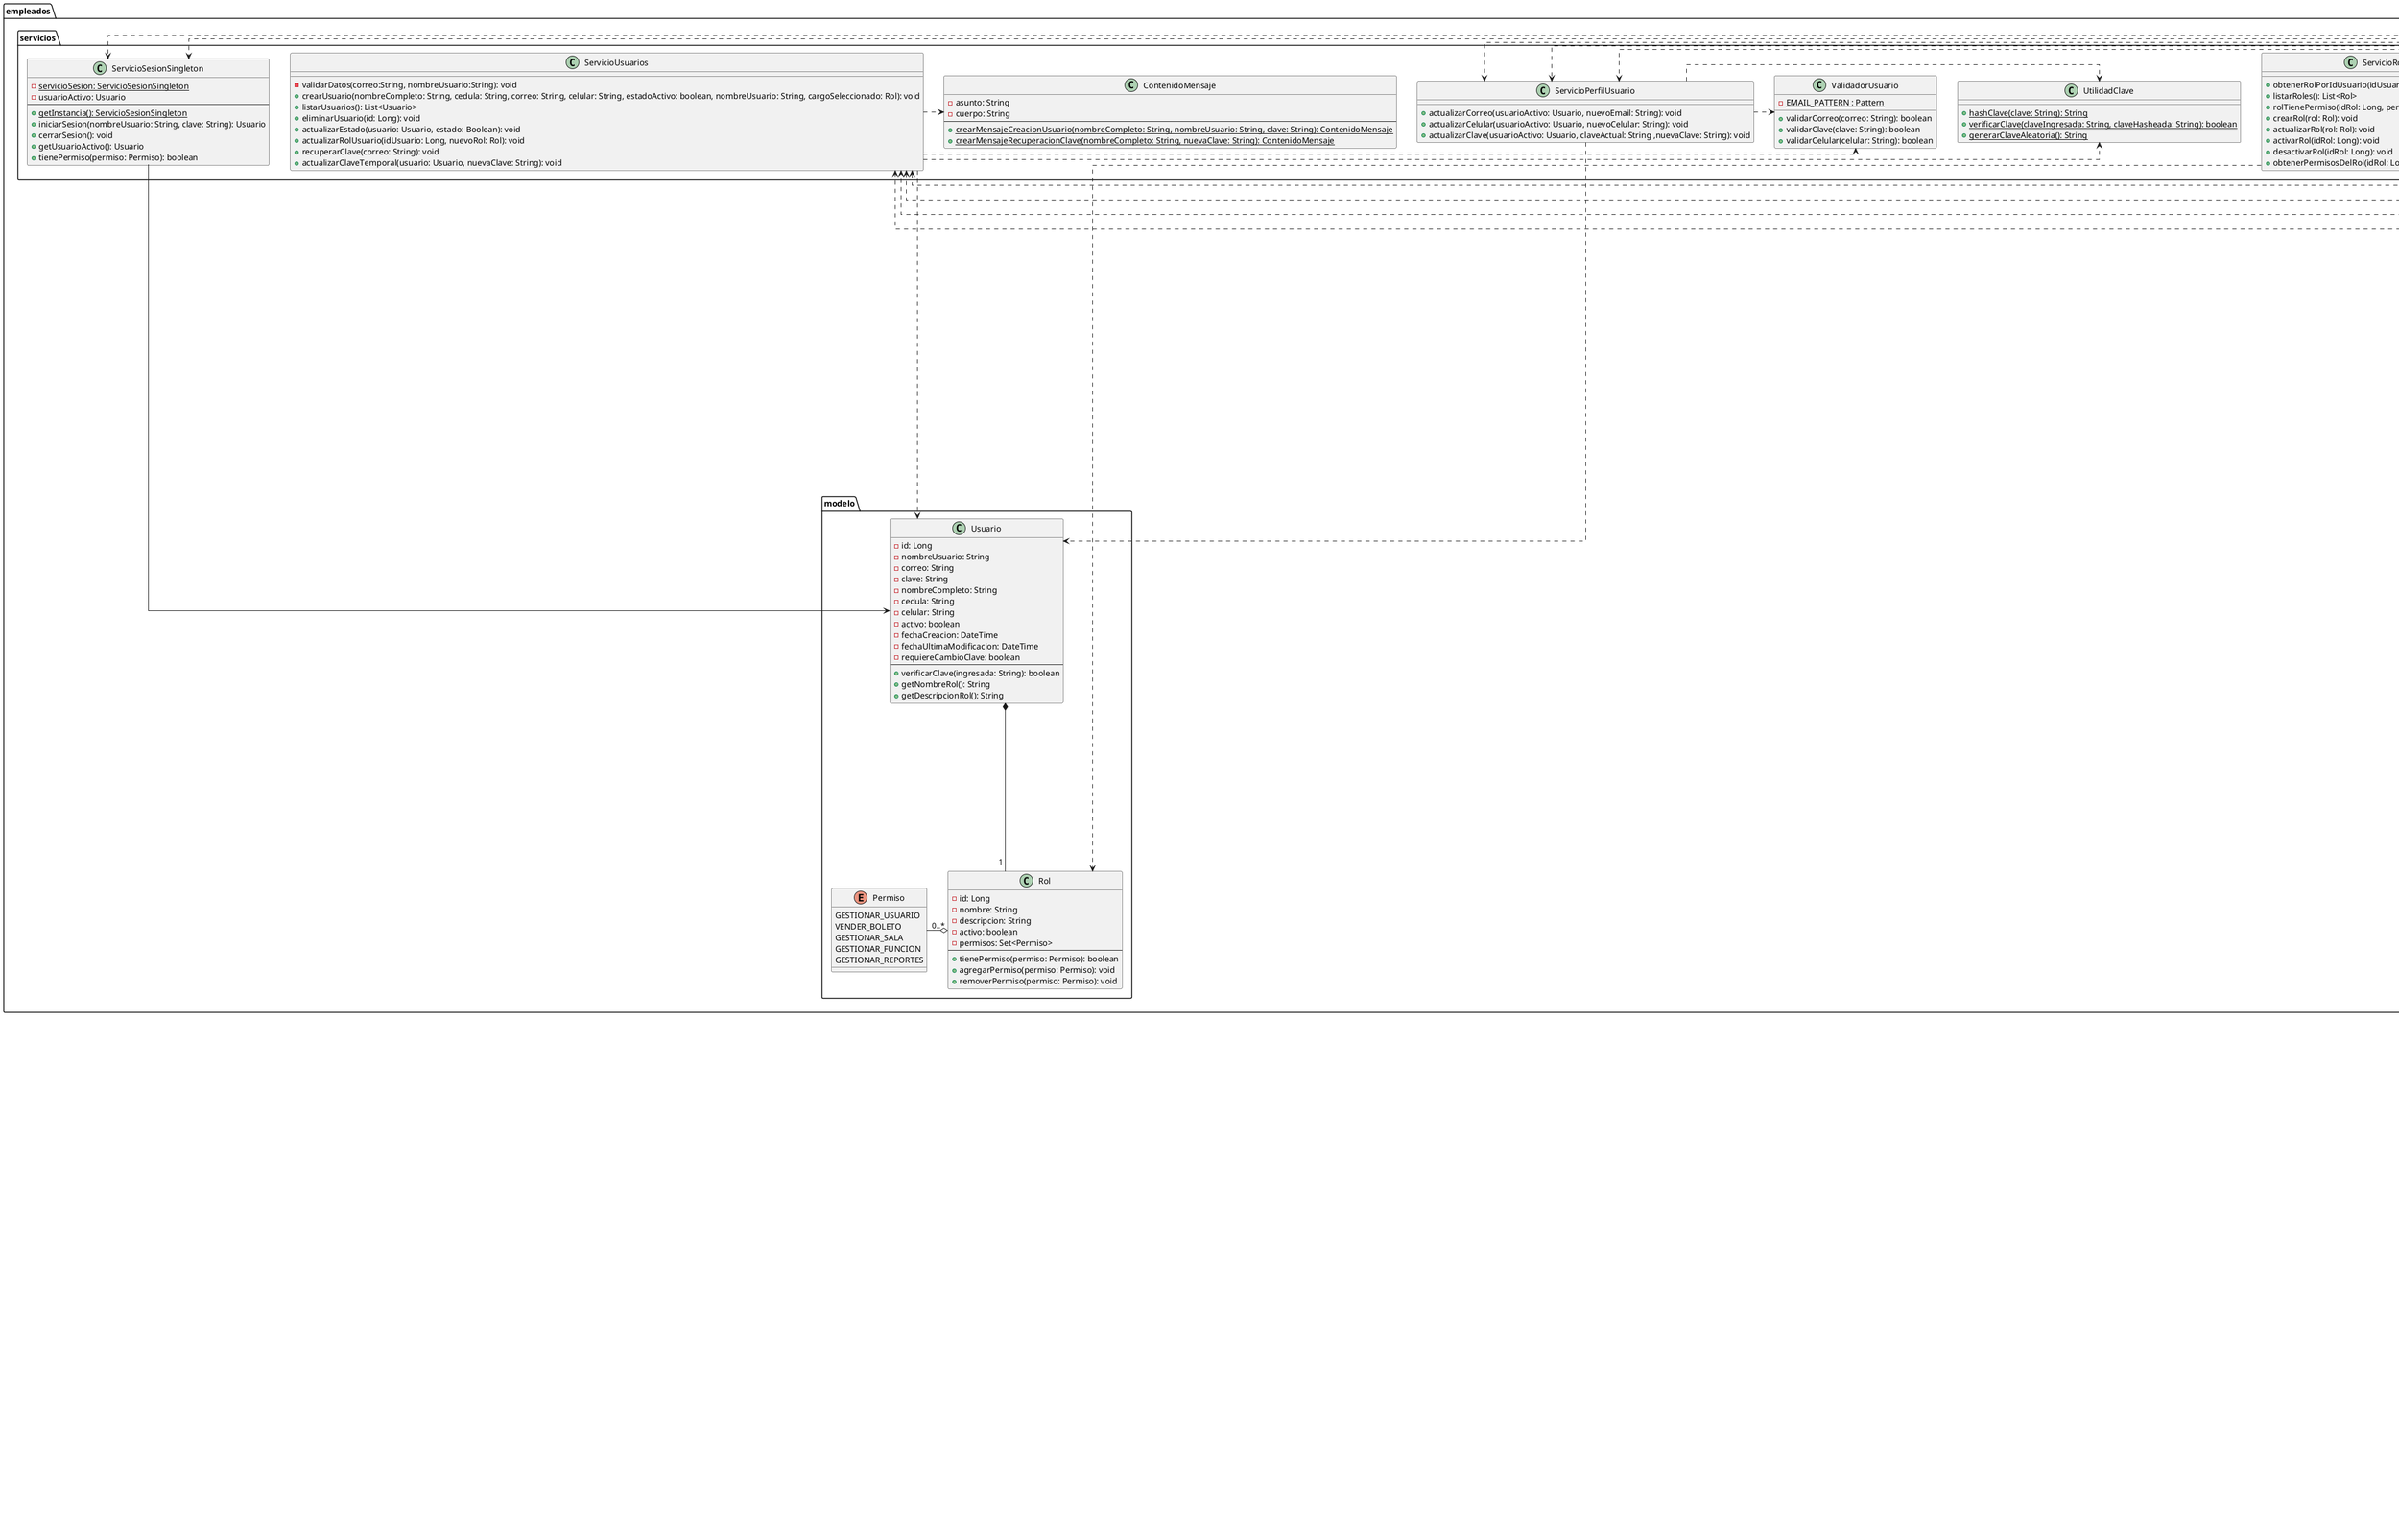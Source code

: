 @startuml General_DiagramaDeClases
skinparam linetype ortho

package empleados {
' ============================== MODELO DE DOMINIO ==============================
package modelo {
'package entidades{
class Usuario {
  - id: Long
  - nombreUsuario: String
  - correo: String
  - clave: String
  - nombreCompleto: String
  - cedula: String
  - celular: String
  - activo: boolean
  - fechaCreacion: DateTime
  - fechaUltimaModificacion: DateTime
  - requiereCambioClave: boolean
  --
  + verificarClave(ingresada: String): boolean
  + getNombreRol(): String
  + getDescripcionRol(): String
}

class Rol {
  - id: Long
  - nombre: String
  - descripcion: String
  - activo: boolean
  - permisos: Set<Permiso>
  --
  + tienePermiso(permiso: Permiso): boolean
  + agregarPermiso(permiso: Permiso): void
  + removerPermiso(permiso: Permiso): void
}

enum Permiso {
    GESTIONAR_USUARIO
    VENDER_BOLETO
    GESTIONAR_SALA
    GESTIONAR_FUNCION
    GESTIONAR_REPORTES
}
'}

}

Usuario  *-- "1" Rol
Permiso "0..*" -o  Rol

' ============================== SERVICIOS ==============================

package servicios{

' ============================== SERVICIOS DE VALIDACIÓN ==============================
class ValidadorUsuario {
    - {static} EMAIL_PATTERN : Pattern
   + validarCorreo(correo: String): boolean
   + validarClave(clave: String): boolean
   + validarCelular(celular: String): boolean
}

' ============================== SERVICIOS DE SESIÓN Y SEGURIDAD ==============================
class ServicioSesionSingleton {
  - {static} servicioSesion: ServicioSesionSingleton
  - usuarioActivo: Usuario
  --
  + {static} getInstancia(): ServicioSesionSingleton
  + iniciarSesion(nombreUsuario: String, clave: String): Usuario
  + cerrarSesion(): void
  + getUsuarioActivo(): Usuario
  + tienePermiso(permiso: Permiso): boolean
}

class UtilidadClave {
  + {static} hashClave(clave: String): String
  + {static} verificarClave(claveIngresada: String, claveHasheada: String): boolean
  + {static} generarClaveAleatoria(): String
}

' ============================== SERVICIOS DE GESTIÓN DE USUARIOS ==============================
class ServicioUsuarios {
  - validarDatos(correo:String, nombreUsuario:String): void
  + crearUsuario(nombreCompleto: String, cedula: String, correo: String, celular: String, estadoActivo: boolean, nombreUsuario: String, cargoSeleccionado: Rol): void
'  + buscarUsuarioPorCorreo(correo: String): Usuario
'  + buscarUsuarioPorNombreUsuario(nombreUsuario: String): Usuario
'  + buscarUsuarioPorId(id: Long): Usuario
  + listarUsuarios(): List<Usuario>
  + eliminarUsuario(id: Long): void
  + actualizarEstado(usuario: Usuario, estado: Boolean): void
  + actualizarRolUsuario(idUsuario: Long, nuevoRol: Rol): void
  + recuperarClave(correo: String): void
  + actualizarClaveTemporal(usuario: Usuario, nuevaClave: String): void
}

class ServicioPerfilUsuario {
'  + puedeActualizarPerfil(usuario: Usuario, id: Long): boolean
'  + cambiarClave(usuario: Usuario, antigua: String, nueva: String): boolean
'  + obtenerPerfil(id: Long): Usuario
'  + actualizarPerfil(usuario: Usuario, correo: String, celular: String): void
+actualizarCorreo(usuarioActivo: Usuario, nuevoEmail: String): void
+actualizarCelular(usuarioActivo: Usuario, nuevoCelular: String): void
+actualizarClave(usuarioActivo: Usuario, claveActual: String ,nuevaClave: String): void
}

class ServicioRoles {
  + obtenerRolPorIdUsuario(idUsuario: Long): Rol
  + listarRoles(): List<Rol>
  + rolTienePermiso(idRol: Long, permiso: Permiso): boolean
  + crearRol(rol: Rol): void
  + actualizarRol(rol: Rol): void
  + activarRol(idRol: Long): void
  + desactivarRol(idRol: Long): void
  + obtenerPermisosDelRol(idRol: Long): Set<Permiso>
}

' ============================== SERVICIOS DE COMUNICACIÓN ==============================
class ContenidoMensaje {
  - asunto: String
  - cuerpo: String
  --
  + {static} crearMensajeCreacionUsuario(nombreCompleto: String, nombreUsuario: String, clave: String): ContenidoMensaje
  + {static} crearMensajeRecuperacionClave(nombreCompleto: String, nuevaClave: String): ContenidoMensaje
}

}

' ============================== RELACIONES DE DEPENDENCIA ==============================

ServicioUsuarios .> ValidadorUsuario
ServicioUsuarios .> UtilidadClave
ServicioUsuarios .> ContenidoMensaje
ServicioPerfilUsuario .> ValidadorUsuario
ServicioPerfilUsuario .> UtilidadClave
ServicioPerfilUsuario .> Usuario
ServicioUsuarios ..> Usuario
ServicioSesionSingleton ---> Usuario
ServicioRoles ...> Rol

package controladores {

' ============================== CONTROLADORES PRINCIPALES ==============================
class ControladorGestionUsuarios {
  + initialize(): void
  + onAgregarUsuario(): void
  + onEliminar(): void
  + onBuscar(): void
  + onLimpiar(): void
  + onBackAction(): void
}

class ControladorLogin {
  + initialize(): void
  + onIniciarSesion(): void
  + onRecuperarContrasena(): void
  + validarCampos(): boolean
}

class ControladorPortalPrincipal {
  + initialize(): void
  + onCerrarSesion(): void
  + onGestionUsuarios(): void
  + onGestionSalas(): void
  + onGestionPeliculas(): void
  + onVentaBoletos(): void
  + onReportes(): void
  + onPerfil(): void
}

' ============================== CONTROLADORES DE PERFIL ==============================
class ControladorPerfil {
  + initialize(): void
  + onActualizarContacto(): void
  + onCambiarContrasena(): void
  + onRegresar(): void
}

class ControladorActualizarContacto {
  + initialize(): void
  + onGuardar(): void
  + onCancelar(): void
}

class ControladorCambiarContrasena {
  + initialize(): void
  + onGuardar(): void
  + onCancelar(): void
}

' ============================== CONTROLADORES DE REGISTRO Y RECUPERACIÓN ==============================
class ControladorRegistrarUsuario {
  + initialize(): void
  + onGuardar(): void
  + onCancelar(): void
  + limpiarCampos(): void
}

class ControladorRecuperarContrasena {
  + initialize(): void
  + onEnviarCodigo(): void
  + onRegresar(): void
}

class ControladorCambioClaveObligatorio {
  + initialize(): void
  + onCambiarClave(): void
}

}

' Relaciones Controladores
ControladorLogin .> ServicioSesionSingleton
ControladorPortalPrincipal .> ServicioSesionSingleton
ControladorGestionUsuarios .> ServicioUsuarios
ControladorGestionUsuarios .> ServicioRoles
ControladorPerfil .> ServicioPerfilUsuario
ControladorRegistrarUsuario .> ServicioUsuarios
ControladorRegistrarUsuario .> ServicioRoles
ControladorRecuperarContrasena .> ServicioUsuarios
ControladorCambioClaveObligatorio .> ServicioUsuarios
ControladorCambiarContrasena .> ServicioPerfilUsuario
ControladorActualizarContacto .> ServicioPerfilUsuario

}



package peliculas {
    ' ==================== PAQUETE: MODELO ====================
    package modelos {
            class Cartelera {
                - peliculas: List<Pelicula>
            }

            enum DiaSemana {
                LUNES, MARTES, MIERCOLES, JUEVES
                VIERNES, SABADO, DOMINGO
                --
                - precio: BigDecimal {readOnly}
                --
                + {static} obtenerDiaDeFecha(fechaHora: LocalDateTime): DiaSemana
                + esFinDeSemana(): boolean
            }

            enum FormatoFuncion {
                DOS_D, TRES_D
                --
                - multiplicadorPrecio: BigDecimal {readOnly}
                --
                + {static} fromString(value: String): FormatoFuncion
            }

            class Funcion {
                - id: int
                - pelicula: Pelicula
                - sala: Sala
                - fechaHoraInicio: LocalDateTime
                - fechaHoraFin: LocalDateTime
                - formato: FormatoFuncion
                - tipoEstreno: TipoEstreno
            }

            enum Genero {
                ACCION, COMEDIA, DRAMA, TERROR, CIENCIA_FICCION
                ANIMACION, ROMANCE, DOCUMENTAL, AVENTURA, FANTASIA
                --
                - nombre: String {readOnly}
                --
                + {static} porNombre(nombre: String): Genero
                + {static} obtenerTodosLosGeneros(): List<String>
            }

            enum Idioma {
                ESPANOL, INGLES, CHINO
                --
                - nombre: String {readOnly}
                - codigo: String {readOnly}
                --
                + {static} porCodigo(codigo: String): Idioma
            }

            class Pelicula {
                - id: int
                - titulo: String
                - sinopsis: String
                - duracionMinutos: int
                - anio: int
                - idioma: Idioma
                - generos: List<Genero>
                - imagenUrl: String
                --
                + agregarGenero(genero: Genero): void
                + eliminarGenero(genero: Genero): void
                + getGenerosComoString(): String
            }

            enum TipoEstreno {
                ESTRENO, PREESTRENO
                --
                - multiplicadorPrecio: BigDecimal {readOnly}
            }
    }

    ' ==================== PAQUETE: SERVICIOS ====================
    package servicios {
        class ServicioFuncion {
            + crearFuncion(...): Funcion
            + actualizarFuncion(...): void
            + listarTodasLasFunciones(): List<Funcion>
            + buscarFuncionPorId(id: int): Funcion
            + listarFuncionesPorSala(salaId: int): List<Funcion>
            + eliminarFuncion(id: int): void
            + obtenerFuncionesPorNombrePelicula(...): List<Funcion>
        }

        class ServicioPelicula {
            + crearPelicula(...): Pelicula
            + actualizarPelicula(...): void
            + eliminarPelicula(id: int): void
            + buscarPeliculaPorId(id: int): Pelicula
            + listarTodasLasPeliculas(): List<Pelicula>
            + buscarPeliculasPorTitulo(titulo: String): List<Pelicula>
            + existePeliculaDuplicada(titulo: String, anio: int): boolean
        }
    }

    ' ==================== PAQUETE: CONTROLADORES ====================
    package controladores {
        class ControladorCartelera {
            - servicioPelicula: ServicioPelicula
            - cartelera: Cartelera
            - peliculaSeleccionada: Pelicula
            --
            + obtenerCartelera(): List<Pelicula>
        }

        class ControladorDetallesCartelera {
            - peliculaActual: Pelicula
            - servicioFuncion: ServicioFuncion
            --
            + cargarPelicula(pelicula: Pelicula): void
        }

        class ControladorDetallesFuncion {
            - funcionActual: Funcion
            --
            + cargarFuncion(funcion: Funcion): void
        }

        class ControladorDetallesPelicula {
            - servicioPelicula: ServicioPelicula
            - pelicula: Pelicula
            --
            + cargarPelicula(pelicula: Pelicula): void
        }

        class ControladorFormularioFuncion {
            - servicioFuncion: ServicioFuncion
            - servicioPelicula: ServicioPelicula
            - servicioSala: ServicioSala
            - funcionEditando: Funcion
            - modoEdicion: boolean
            --
            + configurarParaEdicion(funcion: Funcion): void
        }

        class ControladorFormularioPelicula {
            - servicioPelicula: ServicioPelicula
            - peliculaEditando: Pelicula
            - modoEdicion: boolean
            --
            + configurarParaEdicion(pelicula: Pelicula): void
        }

        class ControladorFunciones {
            - servicioFuncion: ServicioFuncion
            - servicioSala: ServicioSala
            - listaFunciones: ObservableList<Funcion>
            --
            + obtenerFuncionesPorNombrePelicula(...): List<Funcion>
        }

        class ControladorPelicula {
            - servicioPelicula: ServicioPelicula
            - listaPeliculas: ObservableList<Pelicula>
        }

        class ControladorSeleccionFuncion {
            - servicioPelicula: ServicioPelicula
            - servicioFuncion: ServicioFuncion
            - servicioSala: ServicioSala
            - cartelera: Cartelera
            - peliculaSeleccionada: Pelicula
            - fechaSeleccionada: LocalDate
        }
    }

    ' ==================== RELACIONES ====================

    peliculas.modelos.Cartelera "1" -- "0..*" peliculas.modelos.Pelicula
    peliculas.modelos.Pelicula "1" -- "1" peliculas.modelos.Idioma
    peliculas.modelos.Pelicula "1" -- "1..*" peliculas.modelos.Genero
    peliculas.modelos.Funcion "1" -- "1" peliculas.modelos.Pelicula
    peliculas.modelos.Funcion "1" -- "1" salas.modelos.entidades.Sala
    peliculas.modelos.Funcion "1" -- "1" peliculas.modelos.FormatoFuncion
    peliculas.modelos.Funcion "1" -- "1" peliculas.modelos.TipoEstreno
    peliculas.modelos.Funcion .up.> peliculas.modelos.DiaSemana : usa

    peliculas.servicios.ServicioPelicula ..> peliculas.modelos.Pelicula : gestiona
    peliculas.servicios.ServicioFuncion ..> peliculas.modelos.Funcion : gestiona

    peliculas.servicios.ServicioPelicula <.left. peliculas.controladores.ControladorPelicula
    peliculas.servicios.ServicioPelicula <.left. peliculas.controladores.ControladorFormularioPelicula
    peliculas.servicios.ServicioPelicula <.left. peliculas.controladores.ControladorDetallesPelicula
    peliculas.servicios.ServicioPelicula <.left. peliculas.controladores.ControladorCartelera
    peliculas.servicios.ServicioPelicula <.left. peliculas.controladores.ControladorSeleccionFuncion

    peliculas.servicios.ServicioFuncion <.left. peliculas.controladores.ControladorFunciones
    peliculas.servicios.ServicioFuncion <.left. peliculas.controladores.ControladorFormularioFuncion
    peliculas.servicios.ServicioFuncion <.left. peliculas.controladores.ControladorDetallesCartelera
    peliculas.servicios.ServicioFuncion <.left. peliculas.controladores.ControladorSeleccionFuncion

    salas.servicios.ServicioSala <.left. peliculas.controladores.ControladorFunciones
    salas.servicios.ServicioSala <.left. peliculas.controladores.ControladorFormularioFuncion
    salas.servicios.ServicioSala <.left. peliculas.controladores.ControladorSeleccionFuncion

    peliculas.controladores.ControladorFormularioPelicula "1" -- "0..1" peliculas.modelos.Pelicula : edita
    peliculas.controladores.ControladorDetallesPelicula "1" -- "1" peliculas.modelos.Pelicula : muestra
    peliculas.controladores.ControladorFormularioFuncion "1" -- "0..1" peliculas.modelos.Funcion : edita
    peliculas.controladores.ControladorDetallesFuncion "1" -- "1" peliculas.modelos.Funcion : muestra
    peliculas.controladores.ControladorDetallesCartelera "1" -- "1" peliculas.modelos.Pelicula : muestra
    peliculas.controladores.ControladorCartelera "1" -- "1" peliculas.modelos.Cartelera : gestiona
    peliculas.controladores.ControladorSeleccionFuncion "1" -- "1" peliculas.modelos.Cartelera : usa
}

package salas {
package modelos {

package entidades{
    class Sala {
        -id: int
        -nombre: String
        -capacidad: int
        -tipo: TipoSala
        -estado: EstadoSala
    }
   class Butaca {
   -id: int
   -idSala: int
   -fila: String
   -columna: String
   -estado: EstadoButaca
   }
   enum EstadoSala{
   DISPONIBLE,
   MANTENIMIENTO
   }
   enum EstadoButaca{
   DISPONIBLE,
   OCUPADA,
   INHABILITADA
   }
   abstract class SalaFactory{
   +crearSala(int id, String nombre, int capacidad, EstadoSala estado)
   }
   class SalaNormalFactory implements SalaFactory{
   +crearSala(int id, String nombre, int capacidad, EstadoSala estado) {
   }
   class SalaVIPFactory implements SalaFactory{
   +crearSala(int id, String nombre, int capacidad, EstadoSala estado)
   }
   enum TipoSala{
   -multiplicador: double
   NORMAL(1.00),
   VIP(1.50)
   +getMultiplicador()

   }

   }



    }

    Sala -u> TipoSala
    SalaNormalFactory -u> Sala
    SalaVIPFactory -u> Sala
    Sala -u> EstadoSala
    Sala o- Butaca
    Butaca -u> EstadoButaca
    package servicios{
    class ServicioButaca{
    +listarButacasPorSala() : List<Butaca>
    +generarButacasAutomatica() : void
    +crearButaca(Butaca butaca) : void
    +actualizarButaca(Butaca butaca) : void
    +validarDatosBasicos(Butaca butaca) : void
    +listarTodasButacas() : List<Butaca>
    +eliminarButaca(int id) : void
    }
    class ServicioSala{
    -ServicioButaca : ServicioButaca
    +crearSala(Sala sala) : void
    +obtenerSalaPorId(int id) : Sala
    +listarSalas() : List<Sala>
    +actualizarSala(Sala sala) : void
    +eliminarSala(int id) : void
    +buscarSalaPorNombre(String nombre) : List<Sala>
    }
    }
    package controladores{
    class ControladorSalas {

        -servicioSala: ServicioSala
        -salas: ObservableList<Sala>
        -servicioButaca: ServicioButaca
        -salaEnEdicion: Sala
        +initialize(): void
        +onGuardar(event: ActionEvent): void
        +onBackAction(event: ActionEvent): void
    }
    class ControladorButacas {
        -servicioSala : ServicioSala
        -servicioButaca: ServicioButaca
        -salas: ObservableList<Sala>
        -butacas: ObservableList<Butaca>
        +initialize(): void
        +onBackAction(event: ActionEvent): void
    }
    class ControladorDeConsultaSalas {
        -servicioButaca : ServicioButaca
        -butacasSeleccionadas: List<Butaca>
        -controladorAsignadorButacas: ControladorAsignadorButacas
        +initialize(location: URL, resources: ResourceBundle): void
        +mostrarButacasDeSala(codigosButacasOcupadas: Set<Integer>, salaSeleccionada: Sala): void
        +getButacasSeleccionadas(): List<Butaca>
        +setControladorAsignadorButacas(controladorAsignadorButacas: ControladorAsignadorButacas): void
    }
    }

ServicioSala -u-> ServicioButaca
ControladorButacas -u-> ServicioSala
ControladorButacas -u-> ServicioButaca
Sala -u-o ControladorButacas
Butaca -u-o ControladorButacas
ControladorSalas -u-> ServicioSala
ControladorSalas o-u- Sala
ControladorSalas -u-> ServicioButaca
ControladorDeConsultaSalas -u-> ServicioButaca
ControladorDeConsultaSalas o-u- Butaca
ControladorSalas -u-> SalaFactory
}

package venta_boletos {


' ------------------ CONTROLADORES ------------------

package controladores {

    class ControladorAsignadorButacas {
        - funcionSeleccionada: Funcion
        - ControladorInformacionDeVenta: ControladorInformacionDeVenta
        - controladorDeConsultaSalas: ControladorDeConsultaSalas
        - butacasSeleccionadas: List<Butaca>
        + inicializarDatos(funcionSeleccionada: Funcion): void
        - cargarMapaButacas(codigosButacasOcupadas: Set<Integer>, salaSeleccionada: Sala): void
        + agregarButacaSeleccionada(butaca: Butaca): void
        + quitarButacaDeseleccionada(butaca: Butaca): void
    }

    class ControladorFacturacion {
        - servicioFacturacion: ServicioFacturacion
        - servicioCliente: ServicioCliente
        - ControladorInformacionDeVenta: ControladorInformacionDeVenta
        - boletos: List<Producto>
        + cargarBoletosSeleccionados(boletos: List<Producto>): void
        - crearCliente(): void
        - actualizarCliente(): void
        - buscarCliente(): void
        - pagarBoletos(): void
        - validarNumeroDocumentoCliente(): boolean
        - timerLabel: Label
    }

    class ControladorInformacionDeVenta {
        - cantidadDeButacasSeleccionadas: int
        + cargarInformacionDeFuncionSeleccionada(funcion: Funcion): void
        + calcularPosibleSubtotal(butacasSeleccionadas: List<Butaca>, funcion: Funcion): void
        + calcularTotal(boletos: List<Producto>): void
        + cargarButacaSeleccionada(butaca Butaca): void
        + removerButacaSeleccionada(butaca Butaca): void
    }

    class ControladorVisualizadorCartelera {
        - servicioVisualizarCartelera: ServicioVisualizarCartelera
        - cargarCartelera(peliculas: List<Pelicula>): void
    }

    class ControladorVisualizadorFunciones {
        - servicioVisualizadorFunciones: ServicioVisualizadorFunciones
        - peliculaSeleccionada: Pelicula
        + asignarPeliculaSeleccionada(pelicula: Pelicula): void
        - cargarInformacionPeliculaSeleccionada(pelicula: Pelicula): void
        - cargarFunciones(): void
    }
}

' ------------------ SERVICIOS ------------------
package servicios{

    class ServicioContenidoFactura {
        +generarFactura(factura: Factura): void
        +generarBoletos(boletos: List<Producto>): void
        +unirPDFsFacturaYBoletos(facturaFile: File, boletosFiles: List<File>, archivoSalida: File): void
        +generarNombreArchivoBoleto(boleto: Boleto): String
    }

    class ServicioFacturacion {
        + generarFactura(productos: List<Producto>, cliente: Cliente, calculadorImpuesto: CalculadorImpuesto): void
    }

    interface ServicioGeneradorArchivo {
        + generarFactura(factura: Factura): void
        + generarBoletos(boletos: List<Producto>): void
    }

    class ServicioGeneradorArchivoPDF implements ServicioGeneradorArchivo {
        + generar(factura: Factura): void
        + generar(boletos: List<Producto>): void
        - crearCarpetaSiNoExiste(carpeta: String): void

    }

    class ServicioGeneradorBoleto{
        + generarBoletos(funcion: Funcion, butacas: List<Butaca>): List<Boleto>
    }

    class ServicioVisualizadorCartelera {
        - controladorCartelera: ControladorCartelera
        - peliculaSeleccionada: Pelicula
        + cargarPeliculasDeCartelera(): void
        + seleccionarPelicula(pelicula: Pelicula, currentStage: Stage): void
        - validarSeleccionPelicula(pelicula: Pelicula): void
    }

    class ServicioVisualizadorFunciones {
        - controladorFunciones: ControladorFunciones
        + cargarFunciones(pelicula: Pelicula): List<Funcion>
        + seleccionarFuncion(tabla: TableView<Funcion>): void
        - validarSeleccionFuncion(funcion: Funcion): void
    }

    class ServicioCliente {
        + crearCliente(cliente: Cliente): void
        + actualizarCliente(cliente: Cliente): void
        + buscarCliente(numeroIdentificacion: String): Cliente
        + existeCliente(numeroIdentificacion: String): boolean
    }

    class ServicioTemporizador #lightblue{
            - {static} instancia: ServicioTemporizador
            - temporizador: Timer
            - tempEnEjecucion: boolean
            - finTiempo: long
            --
            + {static} getInstancia(): ServicioTemporizador
            + empezarTemporizador(stage: Stage): void
            + detenerTemporizador(): void
    }

    class ServicioVisualizadorFunciones{
       + seleccionarFuncion(): void
    }
}

package utilidades {

    package estrategiaValidacionDocumentos
    {

        class ContextoValidacion #lightblue {
            - estrategia: EstrategiaValidacion
            + setEstrategia(estrategia: EstrategiaValidacion): void
            + ejecutarEstrategia(documento: String): boolean
        }

        class EstrategiaCedulaValidacion #lightblue implements EstrategiaValidacion  {
        }
        interface EstrategiaValidacion #lightblue {
            + validar(documento: String): boolean
        }

        class EstrategiaPasaporteValidacion #lightblue implements EstrategiaValidacion {
        }

        class EstrategiaRucValidacion #lightblue extends EstrategiaCedulaValidacion {
        }
    }

    package estrategiaParaDocumentos {
        interface Exportable {
            +exportar(reporte: ReporteGenerado, archivo: File, datos: Map<String, Object>): void
        }

        class EstrategiaExportarPDF implements Exportable {
            +crearDocumentoPDF(): PDDocument
            +guardarPDF(document: PDDocument, archivo: File): void
        }

        class EstrategiaExportarCSV implements Exportable {

        }
    }

    class ServicioCorreoSingleton {
        - instancia: ServicioCorreoSingleton
        - remitente: String
        - clave: String
        - sesion: Session
        - transport: Transport
        - ServicioCorreoSingleton()
        + getInstancia(): ServicioCorreoSingleton
        - crearSesionSMTP(): Session
        + enviarCorreo(destinatario: String, contenido: ContenidoMensaje): boolean
        + enviarCorreo(destinatario: String, contenido: ContenidoMensaje, adjunto: File): boolean
    }
}

' ------------------ MODELOS ------------------
package modelos {

    class Boleto {
        - funcion: Funcion
        - butaca: Butaca
    }

    interface CalculadorImpuesto {
        + calcularImpuesto(subtotal: double): double
    }

    class CalculadorIVA {
        - {static} IVA_TASA: double
    }

    class Cliente {
        - idCliente: String
        - tipoDocumento: String
        - nombre: String
        - apellido: String
        - correoElectronico: String
    }

    class Factura {
        - codigoFactura: long
        - fecha: String
        - cliente: Cliente
        - productos: List<Producto>
        - subtotal: double
        - total: double
        + calcularSubTotal(): void
        + calcularTotal(calculadorImpuesto:CalculadorImpuesto): void
    }

    abstract class Producto {
        - precio: double
        + {abstract} calcularPrecio(): void
    }

}


' ------------------ RELACIONES ------------------

' Relaciones de composición y agregación (tienen instancias como atributos)
ControladorFacturacion *--> ServicioFacturacion
ControladorFacturacion *--> ServicioCliente
ControladorVisualizadorCartelera --> ServicioVisualizadorCartelera
ControladorVisualizadorFunciones --> ServicioVisualizadorFunciones
ControladorAsignadorButacas o--> ControladorInformacionDeVenta
ControladorFacturacion o--> ControladorInformacionDeVenta

' Relaciones de uso/dependencia (se crean o usan temporalmente)
ControladorAsignadorButacas ..> ServicioGeneradorBoleto
ControladorFacturacion ..> ContextoValidacion
ControladorFacturacion ..> CalculadorImpuesto


' Servicios que crean o usan entidades
ServicioGeneradorBoleto ..> Boleto
ServicioFacturacion ..> Factura
ServicioFacturacion ..> ServicioGeneradorArchivoPDF
ServicioFacturacion ..> ServicioContenidoFactura
ServicioContenidoFactura ..> EstrategiaExportarPDF
ServicioFacturacion ..left> Cliente

' Relaciones de herencia e implementación
Producto <|-- Boleto
CalculadorIVA ..up|> CalculadorImpuesto

' Asociaciones entre entidades
Factura "1" *-- "1..*" Producto
Factura "1" *-- "1..*" Cliente
Boleto "1" *-- "1" Funcion
Boleto "1" *-- "1" Butaca

' Patrón Strategy
ContextoValidacion o--> EstrategiaValidacion

' Uso de interfaces/clases abstractas
Factura ..> CalculadorImpuesto

ControladorReportesPrincipal --> Exportable
ServicioFacturacion ..> ServicioCorreoSingleton


}

package "Reportes"{
    ' ===== MODELO (REPORTES) =====
    package "Modelo" {

       interface EstrategiaDeFrecuencia #lightblue{
        + LocalDateTime calcularSiguiente(LocalDateTime fechaGeneracion)
    }

    class EstrategiaDiaria #lightblue implements EstrategiaDeFrecuencia {
        + LocalDateTime calcularSiguiente(LocalDateTime fechaGeneracion)
    }
    class EstrategiaSemanal #lightblue implements EstrategiaDeFrecuencia {
        + LocalDateTime calcularSiguiente(LocalDateTime fechaGeneracion)
    }
    class EstrategiaMensual #lightblue implements EstrategiaDeFrecuencia {
        + LocalDateTime calcularSiguiente(LocalDateTime fechaGeneracion)
    }
    class EstrategiaTrimestal #lightblue implements EstrategiaDeFrecuencia {
        + LocalDateTime calcularSiguiente(LocalDateTime fechaGeneracion)
    }
    class EstrategiaAnual #lightblue implements EstrategiaDeFrecuencia {
        + LocalDateTime calcularSiguiente(LocalDateTime fechaGeneracion)
    }

    class ReporteGenerado {
        - int id
        - String nombre
        - String tipo
        - LocalDateTime fechaGeneracion
        - String rutaArchivo
        - String descripcion
        - String estado
        - String frecuencia
        --
    }


    }

    ' ===== SERVICIOS (REPORTES) =====
    package "Servicios" {

        class ServicioDeReportes {
        --
        + ServicioDeReportes()
        + Map<String, Object> getResumenDeVentas()
        + List<Map<String, Object>> getEstadisticasDeBarras()
        + List<Map<String, Object>> obtenerDatosFiltrados(List<Map<String, Object>> datos, String desde, String hasta)
        }
        class ServicioReportesProgramados #lightblue {
            - static ServicioReportesProgramados instance
            - List<ReporteGenerado> reportesPendientes
            - ObservableList<ReporteGenerado> reportesEjecutados
            - ScheduledExecutorService scheduler
            --
            - ServicioReportesProgramados()
            + static ServicioReportesProgramados getInstance()
            + void iniciarScheduler()
            + void detenerScheduler()
            + List<ReporteGenerado> getReportesPendientes()
            + ObservableList<ReporteGenerado> getReportesEjecutados()
            - void revisarReportesPendientes()
            - EstrategiaDeFrecuencia getStrategy(String frecuencia)
            - LocalDateTime calcularSiguienteEjecucion(LocalDateTime fechaGeneracion, String frecuencia)
            + String calcularProximaEjecucion(String fechaGeneracionStr, String frecuencia)
        }
        ServicioReportesProgramados --> ReporteGenerado
        ServicioReportesProgramados --> EstrategiaDeFrecuencia
    }


    ' ===== CONTROLADOR (REPORTES) =====
    package "Controlador" {

        class ControladorReportesPrincipal {
            - Button botonRegresar
            - Button botonFiltrar
            - Button botonConfirmar
            - ComboBox<String> elegirHorario
            - BarChart<String, Number> diagramaBarras
            - PieChart diagramaPastel
            - ObservableList<ReporteGenerado> reportesGenerados
            - ServicioDeReportes servicioReportes
            - Map<String, Object> datos
            - List<Map<String, Object>> estadisticas
            - List<ReporteGenerado> reportesSimulados
            --
            + void initialize()
            - void configurarTablaReportes()
            - List<ReporteGenerado> cargarReportesDesdeCarpeta()
            - void cargarReportesSimulados()
            - void inicializarGraficasVacias()
            - void abrirReporte(ReporteGenerado reporte)
            + void irAReporteProgramado(ActionEvent event)
            + void filtrar(ActionEvent event)
            + void confirmarReporte(ActionEvent event)
            - void actualizarGraficaBarras(List<Map<String, Object>> estadisticas)
            - void actualizarGraficaPastel(List<Map<String, Object>> estadisticas)
            - void exportarReporte(Exportable strategy, String tipo)
            - void mostrarPrevisualizacionReporte(List<Map<String, Object>> datos, boolean permitirDescarga)
            - VBox generarContenidoReporteCompleto(List<Map<String, Object>> datos)
            - HBox crearEstadistica(String titulo, String valor)
            - BarChart<String, Number> crearGraficaBarrasPreview(List<Map<String, Object>> datos)
            - PieChart crearGraficaPastelPreview(List<Map<String, Object>> datos)
            - Label crearCeldaTabla(String texto, boolean esHeader)
            + void volverEscena(ActionEvent event)
        }

        class ControladorReportesProgramados {
            - Button botonRegresar
            - ComboBox<String> elegirFrecuencia
            - ServicioReportesProgramados servicioReporteProgramado
            - ServicioDeReportes servicioVentas
            - Map<String, Object> datos
            --
            + void initialize()
            - void inicializarTablaReportes()
            + void confirmarReporteProgramado(ActionEvent event)
            - boolean existeReporteConFrecuencia(String frecuencia)
            - void mostrarVentanaPrevia()
            - Label crearCeldaTabla(String texto, boolean esHeader)
            - HBox crearFilaTabla(String fecha, String boletos, String ingresos)
            - void agregarReporteATabla(String fechaEjecucion)
            + void eliminarReporteProgramado(ReporteGenerado reporte)
            - void mostrarVistaPrevia(ReporteGenerado reporte)
            - VBox generarContenidoReporte(ReporteGenerado reporte)
            - void descargarReporte(ReporteGenerado reporte, String formato)
            + void irAReportesPrincipal(ActionEvent event)
            + void volverEscena(ActionEvent event)
        }
    ControladorReportesPrincipal --> ServicioDeReportes
    ControladorReportesPrincipal --> Exportable
    ControladorReportesPrincipal --> EstrategiaExportarPDF
    ControladorReportesPrincipal --> EstrategiaExportarCSV



    ControladorReportesProgramados --> ServicioReportesProgramados
    ControladorReportesProgramados --> ServicioDeReportes
    ControladorReportesProgramados --> Exportable
    ControladorReportesProgramados --> EstrategiaExportarPDF
    ControladorReportesProgramados --> EstrategiaExportarCSV

    ServicioReportesProgramados --> ServicioReportesProgramados


    ReporteGenerado <-- ControladorReportesPrincipal
    ReporteGenerado <-- ControladorReportesProgramados
    }
}

' ============================== RELACIONES GENERALES ==============================
ControladorAsignadorButacas ..> ControladorDeConsultaSalas
ControladorPortalPrincipal ..> ControladorVisualizadorCartelera
ControladorPortalPrincipal ..> ControladorPelicula
ControladorPortalPrincipal ..> ControladorFunciones
ControladorPortalPrincipal ..> ControladorSalas
ControladorPortalPrincipal ..> ControladorReportes
ControladorVisualizadorCartelera ..> ControladorCartelera
ControladorVisualizadorFunciones ..> ControladorFunciones
ServicioVisualizadorFunciones ..> ServicioTemporizador
ControladorAsignadorButacas ..> ServicioTemporizador
ControladorFacturacion ..> ServicioTemporizador

@enduml
